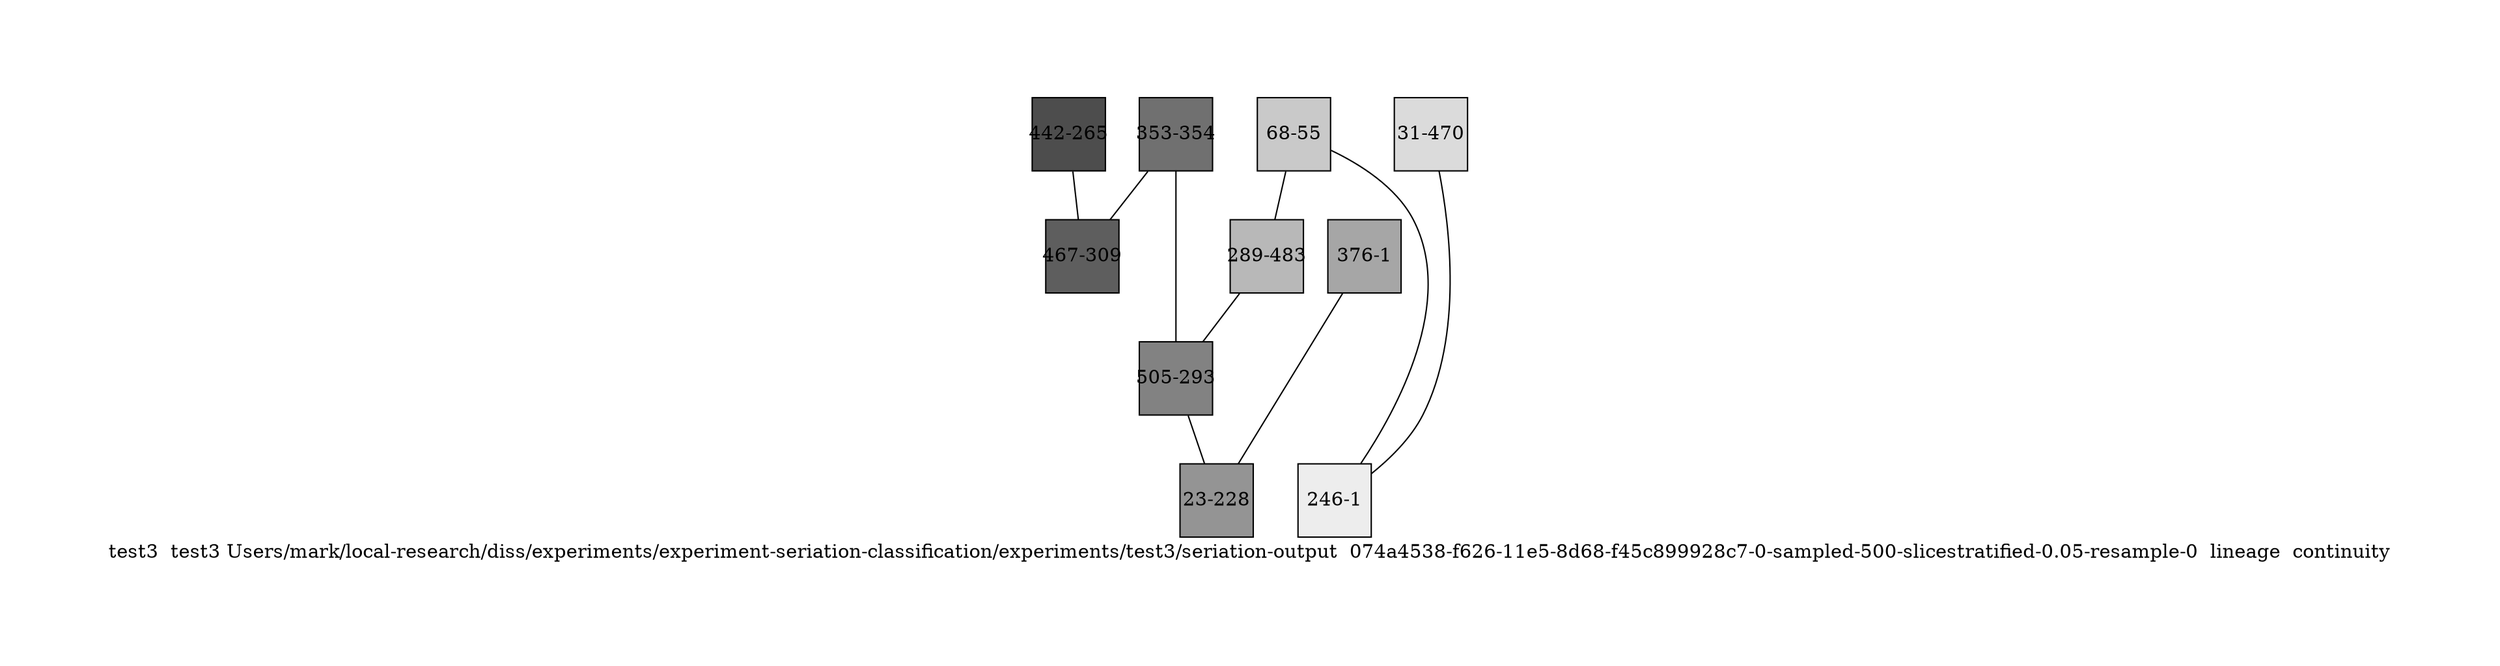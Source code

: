 strict graph "test3  test3 Users/mark/local-research/diss/experiments/experiment-seriation-classification/experiments/test3/seriation-output  074a4538-f626-11e5-8d68-f45c899928c7-0-sampled-500-slicestratified-0.05-resample-0  lineage  continuity" {
labelloc=b;
ratio=auto;
pad="1.0";
label="test3  test3 Users/mark/local-research/diss/experiments/experiment-seriation-classification/experiments/test3/seriation-output  074a4538-f626-11e5-8d68-f45c899928c7-0-sampled-500-slicestratified-0.05-resample-0  lineage  continuity";
node [fixedsize=true, width="0.75", shape=circle, style=filled, height="0.75"];
0 [xCoordinate="354.0", appears_in_slice=3, yCoordinate="353.0", colorscheme=x11, lineage_id=1, short_label="353-354", label="353-354", shape=square, cluster_id=1, fillcolor=grey44, id=0, size="472.648752399"];
1 [xCoordinate="55.0", appears_in_slice=8, yCoordinate="68.0", colorscheme=x11, lineage_id=1, short_label="68-55", label="68-55", shape=square, cluster_id=1, fillcolor=grey79, id=1, size="507.437619962"];
2 [xCoordinate="483.0", appears_in_slice=7, yCoordinate="289.0", colorscheme=x11, lineage_id=1, short_label="289-483", label="289-483", shape=square, cluster_id=1, fillcolor=grey72, id=3, size="524.232245681"];
3 [xCoordinate="265.0", appears_in_slice=1, yCoordinate="442.0", colorscheme=x11, lineage_id=1, short_label="442-265", label="442-265", shape=square, cluster_id=1, fillcolor=grey30, id=4, size="467.850287908"];
4 [xCoordinate="1.0", appears_in_slice=6, yCoordinate="376.0", colorscheme=x11, lineage_id=1, short_label="376-1", label="376-1", shape=square, cluster_id=1, fillcolor=grey65, id=5, size="553.02303263"];
5 [xCoordinate="309.0", appears_in_slice=2, yCoordinate="467.0", colorscheme=x11, lineage_id=1, short_label="467-309", label="467-309", shape=square, cluster_id=1, fillcolor=grey37, id=8, size="550.623800384"];
6 [xCoordinate="470.0", appears_in_slice=9, yCoordinate="31.0", colorscheme=x11, lineage_id=1, short_label="31-470", label="31-470", shape=square, cluster_id=1, fillcolor=grey86, id=6, size="477.447216891"];
7 [xCoordinate="293.0", appears_in_slice=4, yCoordinate="505.0", colorscheme=x11, lineage_id=1, short_label="505-293", label="505-293", shape=square, cluster_id=1, fillcolor=grey51, id=7, size="502.63915547"];
8 [xCoordinate="1.0", appears_in_slice=10, yCoordinate="246.0", colorscheme=x11, lineage_id=1, short_label="246-1", label="246-1", shape=square, cluster_id=1, fillcolor=grey93, id=2, size="377.879078695"];
9 [xCoordinate="228.0", appears_in_slice=5, yCoordinate="23.0", colorscheme=x11, lineage_id=1, short_label="23-228", label="23-228", shape=square, cluster_id=1, fillcolor=grey58, id=9, size="566.218809981"];
0 -- 5  [inverseweight="6.61423885051", weight="0.151188976177"];
0 -- 7  [inverseweight="7.20634658771", weight="0.138766570249"];
1 -- 8  [inverseweight="4.00705338558", weight="0.249559939381"];
1 -- 2  [inverseweight="4.89920578298", weight="0.204114716608"];
2 -- 7  [inverseweight="3.43912815106", weight="0.290771368811"];
3 -- 5  [inverseweight="9.03470804982", weight="0.110684262788"];
4 -- 9  [inverseweight="3.5305246829", weight="0.283244018897"];
6 -- 8  [inverseweight="8.29575131251", weight="0.120543632798"];
7 -- 9  [inverseweight="3.2771801223", weight="0.305140383709"];
}
